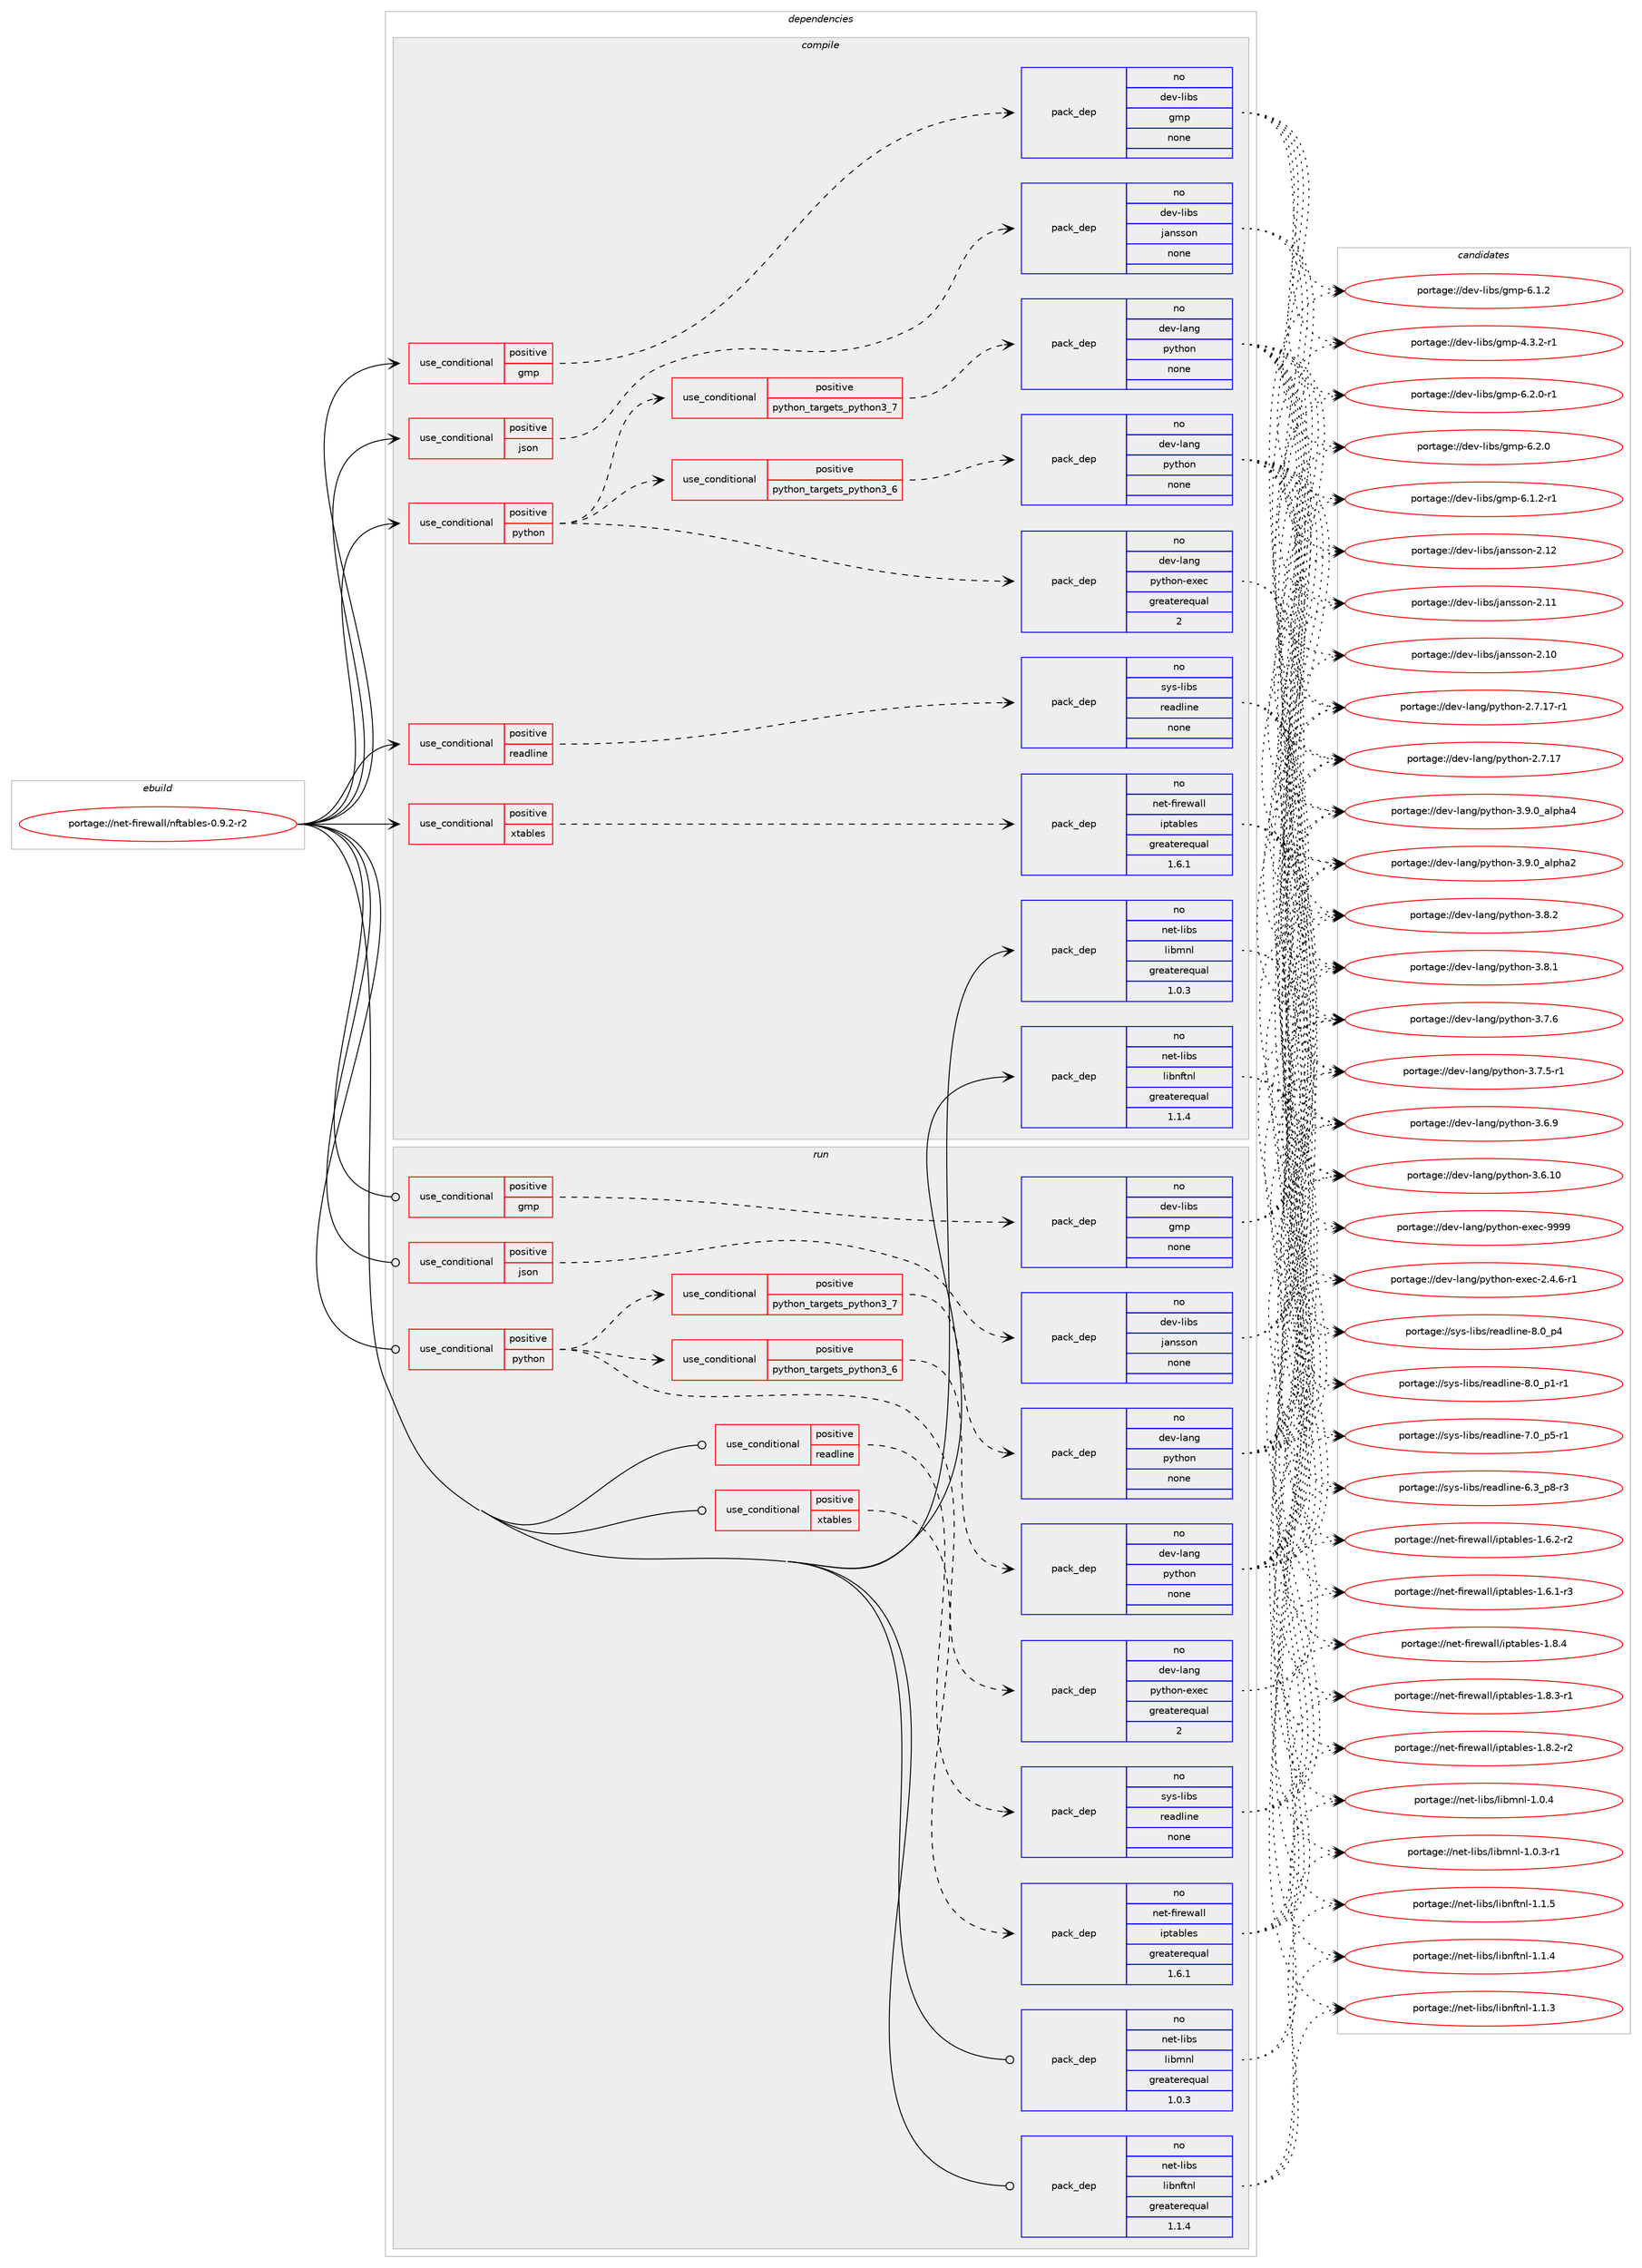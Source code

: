 digraph prolog {

# *************
# Graph options
# *************

newrank=true;
concentrate=true;
compound=true;
graph [rankdir=LR,fontname=Helvetica,fontsize=10,ranksep=1.5];#, ranksep=2.5, nodesep=0.2];
edge  [arrowhead=vee];
node  [fontname=Helvetica,fontsize=10];

# **********
# The ebuild
# **********

subgraph cluster_leftcol {
color=gray;
rank=same;
label=<<i>ebuild</i>>;
id [label="portage://net-firewall/nftables-0.9.2-r2", color=red, width=4, href="../net-firewall/nftables-0.9.2-r2.svg"];
}

# ****************
# The dependencies
# ****************

subgraph cluster_midcol {
color=gray;
label=<<i>dependencies</i>>;
subgraph cluster_compile {
fillcolor="#eeeeee";
style=filled;
label=<<i>compile</i>>;
subgraph cond18877 {
dependency87410 [label=<<TABLE BORDER="0" CELLBORDER="1" CELLSPACING="0" CELLPADDING="4"><TR><TD ROWSPAN="3" CELLPADDING="10">use_conditional</TD></TR><TR><TD>positive</TD></TR><TR><TD>gmp</TD></TR></TABLE>>, shape=none, color=red];
subgraph pack66889 {
dependency87411 [label=<<TABLE BORDER="0" CELLBORDER="1" CELLSPACING="0" CELLPADDING="4" WIDTH="220"><TR><TD ROWSPAN="6" CELLPADDING="30">pack_dep</TD></TR><TR><TD WIDTH="110">no</TD></TR><TR><TD>dev-libs</TD></TR><TR><TD>gmp</TD></TR><TR><TD>none</TD></TR><TR><TD></TD></TR></TABLE>>, shape=none, color=blue];
}
dependency87410:e -> dependency87411:w [weight=20,style="dashed",arrowhead="vee"];
}
id:e -> dependency87410:w [weight=20,style="solid",arrowhead="vee"];
subgraph cond18878 {
dependency87412 [label=<<TABLE BORDER="0" CELLBORDER="1" CELLSPACING="0" CELLPADDING="4"><TR><TD ROWSPAN="3" CELLPADDING="10">use_conditional</TD></TR><TR><TD>positive</TD></TR><TR><TD>json</TD></TR></TABLE>>, shape=none, color=red];
subgraph pack66890 {
dependency87413 [label=<<TABLE BORDER="0" CELLBORDER="1" CELLSPACING="0" CELLPADDING="4" WIDTH="220"><TR><TD ROWSPAN="6" CELLPADDING="30">pack_dep</TD></TR><TR><TD WIDTH="110">no</TD></TR><TR><TD>dev-libs</TD></TR><TR><TD>jansson</TD></TR><TR><TD>none</TD></TR><TR><TD></TD></TR></TABLE>>, shape=none, color=blue];
}
dependency87412:e -> dependency87413:w [weight=20,style="dashed",arrowhead="vee"];
}
id:e -> dependency87412:w [weight=20,style="solid",arrowhead="vee"];
subgraph cond18879 {
dependency87414 [label=<<TABLE BORDER="0" CELLBORDER="1" CELLSPACING="0" CELLPADDING="4"><TR><TD ROWSPAN="3" CELLPADDING="10">use_conditional</TD></TR><TR><TD>positive</TD></TR><TR><TD>python</TD></TR></TABLE>>, shape=none, color=red];
subgraph cond18880 {
dependency87415 [label=<<TABLE BORDER="0" CELLBORDER="1" CELLSPACING="0" CELLPADDING="4"><TR><TD ROWSPAN="3" CELLPADDING="10">use_conditional</TD></TR><TR><TD>positive</TD></TR><TR><TD>python_targets_python3_6</TD></TR></TABLE>>, shape=none, color=red];
subgraph pack66891 {
dependency87416 [label=<<TABLE BORDER="0" CELLBORDER="1" CELLSPACING="0" CELLPADDING="4" WIDTH="220"><TR><TD ROWSPAN="6" CELLPADDING="30">pack_dep</TD></TR><TR><TD WIDTH="110">no</TD></TR><TR><TD>dev-lang</TD></TR><TR><TD>python</TD></TR><TR><TD>none</TD></TR><TR><TD></TD></TR></TABLE>>, shape=none, color=blue];
}
dependency87415:e -> dependency87416:w [weight=20,style="dashed",arrowhead="vee"];
}
dependency87414:e -> dependency87415:w [weight=20,style="dashed",arrowhead="vee"];
subgraph cond18881 {
dependency87417 [label=<<TABLE BORDER="0" CELLBORDER="1" CELLSPACING="0" CELLPADDING="4"><TR><TD ROWSPAN="3" CELLPADDING="10">use_conditional</TD></TR><TR><TD>positive</TD></TR><TR><TD>python_targets_python3_7</TD></TR></TABLE>>, shape=none, color=red];
subgraph pack66892 {
dependency87418 [label=<<TABLE BORDER="0" CELLBORDER="1" CELLSPACING="0" CELLPADDING="4" WIDTH="220"><TR><TD ROWSPAN="6" CELLPADDING="30">pack_dep</TD></TR><TR><TD WIDTH="110">no</TD></TR><TR><TD>dev-lang</TD></TR><TR><TD>python</TD></TR><TR><TD>none</TD></TR><TR><TD></TD></TR></TABLE>>, shape=none, color=blue];
}
dependency87417:e -> dependency87418:w [weight=20,style="dashed",arrowhead="vee"];
}
dependency87414:e -> dependency87417:w [weight=20,style="dashed",arrowhead="vee"];
subgraph pack66893 {
dependency87419 [label=<<TABLE BORDER="0" CELLBORDER="1" CELLSPACING="0" CELLPADDING="4" WIDTH="220"><TR><TD ROWSPAN="6" CELLPADDING="30">pack_dep</TD></TR><TR><TD WIDTH="110">no</TD></TR><TR><TD>dev-lang</TD></TR><TR><TD>python-exec</TD></TR><TR><TD>greaterequal</TD></TR><TR><TD>2</TD></TR></TABLE>>, shape=none, color=blue];
}
dependency87414:e -> dependency87419:w [weight=20,style="dashed",arrowhead="vee"];
}
id:e -> dependency87414:w [weight=20,style="solid",arrowhead="vee"];
subgraph cond18882 {
dependency87420 [label=<<TABLE BORDER="0" CELLBORDER="1" CELLSPACING="0" CELLPADDING="4"><TR><TD ROWSPAN="3" CELLPADDING="10">use_conditional</TD></TR><TR><TD>positive</TD></TR><TR><TD>readline</TD></TR></TABLE>>, shape=none, color=red];
subgraph pack66894 {
dependency87421 [label=<<TABLE BORDER="0" CELLBORDER="1" CELLSPACING="0" CELLPADDING="4" WIDTH="220"><TR><TD ROWSPAN="6" CELLPADDING="30">pack_dep</TD></TR><TR><TD WIDTH="110">no</TD></TR><TR><TD>sys-libs</TD></TR><TR><TD>readline</TD></TR><TR><TD>none</TD></TR><TR><TD></TD></TR></TABLE>>, shape=none, color=blue];
}
dependency87420:e -> dependency87421:w [weight=20,style="dashed",arrowhead="vee"];
}
id:e -> dependency87420:w [weight=20,style="solid",arrowhead="vee"];
subgraph cond18883 {
dependency87422 [label=<<TABLE BORDER="0" CELLBORDER="1" CELLSPACING="0" CELLPADDING="4"><TR><TD ROWSPAN="3" CELLPADDING="10">use_conditional</TD></TR><TR><TD>positive</TD></TR><TR><TD>xtables</TD></TR></TABLE>>, shape=none, color=red];
subgraph pack66895 {
dependency87423 [label=<<TABLE BORDER="0" CELLBORDER="1" CELLSPACING="0" CELLPADDING="4" WIDTH="220"><TR><TD ROWSPAN="6" CELLPADDING="30">pack_dep</TD></TR><TR><TD WIDTH="110">no</TD></TR><TR><TD>net-firewall</TD></TR><TR><TD>iptables</TD></TR><TR><TD>greaterequal</TD></TR><TR><TD>1.6.1</TD></TR></TABLE>>, shape=none, color=blue];
}
dependency87422:e -> dependency87423:w [weight=20,style="dashed",arrowhead="vee"];
}
id:e -> dependency87422:w [weight=20,style="solid",arrowhead="vee"];
subgraph pack66896 {
dependency87424 [label=<<TABLE BORDER="0" CELLBORDER="1" CELLSPACING="0" CELLPADDING="4" WIDTH="220"><TR><TD ROWSPAN="6" CELLPADDING="30">pack_dep</TD></TR><TR><TD WIDTH="110">no</TD></TR><TR><TD>net-libs</TD></TR><TR><TD>libmnl</TD></TR><TR><TD>greaterequal</TD></TR><TR><TD>1.0.3</TD></TR></TABLE>>, shape=none, color=blue];
}
id:e -> dependency87424:w [weight=20,style="solid",arrowhead="vee"];
subgraph pack66897 {
dependency87425 [label=<<TABLE BORDER="0" CELLBORDER="1" CELLSPACING="0" CELLPADDING="4" WIDTH="220"><TR><TD ROWSPAN="6" CELLPADDING="30">pack_dep</TD></TR><TR><TD WIDTH="110">no</TD></TR><TR><TD>net-libs</TD></TR><TR><TD>libnftnl</TD></TR><TR><TD>greaterequal</TD></TR><TR><TD>1.1.4</TD></TR></TABLE>>, shape=none, color=blue];
}
id:e -> dependency87425:w [weight=20,style="solid",arrowhead="vee"];
}
subgraph cluster_compileandrun {
fillcolor="#eeeeee";
style=filled;
label=<<i>compile and run</i>>;
}
subgraph cluster_run {
fillcolor="#eeeeee";
style=filled;
label=<<i>run</i>>;
subgraph cond18884 {
dependency87426 [label=<<TABLE BORDER="0" CELLBORDER="1" CELLSPACING="0" CELLPADDING="4"><TR><TD ROWSPAN="3" CELLPADDING="10">use_conditional</TD></TR><TR><TD>positive</TD></TR><TR><TD>gmp</TD></TR></TABLE>>, shape=none, color=red];
subgraph pack66898 {
dependency87427 [label=<<TABLE BORDER="0" CELLBORDER="1" CELLSPACING="0" CELLPADDING="4" WIDTH="220"><TR><TD ROWSPAN="6" CELLPADDING="30">pack_dep</TD></TR><TR><TD WIDTH="110">no</TD></TR><TR><TD>dev-libs</TD></TR><TR><TD>gmp</TD></TR><TR><TD>none</TD></TR><TR><TD></TD></TR></TABLE>>, shape=none, color=blue];
}
dependency87426:e -> dependency87427:w [weight=20,style="dashed",arrowhead="vee"];
}
id:e -> dependency87426:w [weight=20,style="solid",arrowhead="odot"];
subgraph cond18885 {
dependency87428 [label=<<TABLE BORDER="0" CELLBORDER="1" CELLSPACING="0" CELLPADDING="4"><TR><TD ROWSPAN="3" CELLPADDING="10">use_conditional</TD></TR><TR><TD>positive</TD></TR><TR><TD>json</TD></TR></TABLE>>, shape=none, color=red];
subgraph pack66899 {
dependency87429 [label=<<TABLE BORDER="0" CELLBORDER="1" CELLSPACING="0" CELLPADDING="4" WIDTH="220"><TR><TD ROWSPAN="6" CELLPADDING="30">pack_dep</TD></TR><TR><TD WIDTH="110">no</TD></TR><TR><TD>dev-libs</TD></TR><TR><TD>jansson</TD></TR><TR><TD>none</TD></TR><TR><TD></TD></TR></TABLE>>, shape=none, color=blue];
}
dependency87428:e -> dependency87429:w [weight=20,style="dashed",arrowhead="vee"];
}
id:e -> dependency87428:w [weight=20,style="solid",arrowhead="odot"];
subgraph cond18886 {
dependency87430 [label=<<TABLE BORDER="0" CELLBORDER="1" CELLSPACING="0" CELLPADDING="4"><TR><TD ROWSPAN="3" CELLPADDING="10">use_conditional</TD></TR><TR><TD>positive</TD></TR><TR><TD>python</TD></TR></TABLE>>, shape=none, color=red];
subgraph cond18887 {
dependency87431 [label=<<TABLE BORDER="0" CELLBORDER="1" CELLSPACING="0" CELLPADDING="4"><TR><TD ROWSPAN="3" CELLPADDING="10">use_conditional</TD></TR><TR><TD>positive</TD></TR><TR><TD>python_targets_python3_6</TD></TR></TABLE>>, shape=none, color=red];
subgraph pack66900 {
dependency87432 [label=<<TABLE BORDER="0" CELLBORDER="1" CELLSPACING="0" CELLPADDING="4" WIDTH="220"><TR><TD ROWSPAN="6" CELLPADDING="30">pack_dep</TD></TR><TR><TD WIDTH="110">no</TD></TR><TR><TD>dev-lang</TD></TR><TR><TD>python</TD></TR><TR><TD>none</TD></TR><TR><TD></TD></TR></TABLE>>, shape=none, color=blue];
}
dependency87431:e -> dependency87432:w [weight=20,style="dashed",arrowhead="vee"];
}
dependency87430:e -> dependency87431:w [weight=20,style="dashed",arrowhead="vee"];
subgraph cond18888 {
dependency87433 [label=<<TABLE BORDER="0" CELLBORDER="1" CELLSPACING="0" CELLPADDING="4"><TR><TD ROWSPAN="3" CELLPADDING="10">use_conditional</TD></TR><TR><TD>positive</TD></TR><TR><TD>python_targets_python3_7</TD></TR></TABLE>>, shape=none, color=red];
subgraph pack66901 {
dependency87434 [label=<<TABLE BORDER="0" CELLBORDER="1" CELLSPACING="0" CELLPADDING="4" WIDTH="220"><TR><TD ROWSPAN="6" CELLPADDING="30">pack_dep</TD></TR><TR><TD WIDTH="110">no</TD></TR><TR><TD>dev-lang</TD></TR><TR><TD>python</TD></TR><TR><TD>none</TD></TR><TR><TD></TD></TR></TABLE>>, shape=none, color=blue];
}
dependency87433:e -> dependency87434:w [weight=20,style="dashed",arrowhead="vee"];
}
dependency87430:e -> dependency87433:w [weight=20,style="dashed",arrowhead="vee"];
subgraph pack66902 {
dependency87435 [label=<<TABLE BORDER="0" CELLBORDER="1" CELLSPACING="0" CELLPADDING="4" WIDTH="220"><TR><TD ROWSPAN="6" CELLPADDING="30">pack_dep</TD></TR><TR><TD WIDTH="110">no</TD></TR><TR><TD>dev-lang</TD></TR><TR><TD>python-exec</TD></TR><TR><TD>greaterequal</TD></TR><TR><TD>2</TD></TR></TABLE>>, shape=none, color=blue];
}
dependency87430:e -> dependency87435:w [weight=20,style="dashed",arrowhead="vee"];
}
id:e -> dependency87430:w [weight=20,style="solid",arrowhead="odot"];
subgraph cond18889 {
dependency87436 [label=<<TABLE BORDER="0" CELLBORDER="1" CELLSPACING="0" CELLPADDING="4"><TR><TD ROWSPAN="3" CELLPADDING="10">use_conditional</TD></TR><TR><TD>positive</TD></TR><TR><TD>readline</TD></TR></TABLE>>, shape=none, color=red];
subgraph pack66903 {
dependency87437 [label=<<TABLE BORDER="0" CELLBORDER="1" CELLSPACING="0" CELLPADDING="4" WIDTH="220"><TR><TD ROWSPAN="6" CELLPADDING="30">pack_dep</TD></TR><TR><TD WIDTH="110">no</TD></TR><TR><TD>sys-libs</TD></TR><TR><TD>readline</TD></TR><TR><TD>none</TD></TR><TR><TD></TD></TR></TABLE>>, shape=none, color=blue];
}
dependency87436:e -> dependency87437:w [weight=20,style="dashed",arrowhead="vee"];
}
id:e -> dependency87436:w [weight=20,style="solid",arrowhead="odot"];
subgraph cond18890 {
dependency87438 [label=<<TABLE BORDER="0" CELLBORDER="1" CELLSPACING="0" CELLPADDING="4"><TR><TD ROWSPAN="3" CELLPADDING="10">use_conditional</TD></TR><TR><TD>positive</TD></TR><TR><TD>xtables</TD></TR></TABLE>>, shape=none, color=red];
subgraph pack66904 {
dependency87439 [label=<<TABLE BORDER="0" CELLBORDER="1" CELLSPACING="0" CELLPADDING="4" WIDTH="220"><TR><TD ROWSPAN="6" CELLPADDING="30">pack_dep</TD></TR><TR><TD WIDTH="110">no</TD></TR><TR><TD>net-firewall</TD></TR><TR><TD>iptables</TD></TR><TR><TD>greaterequal</TD></TR><TR><TD>1.6.1</TD></TR></TABLE>>, shape=none, color=blue];
}
dependency87438:e -> dependency87439:w [weight=20,style="dashed",arrowhead="vee"];
}
id:e -> dependency87438:w [weight=20,style="solid",arrowhead="odot"];
subgraph pack66905 {
dependency87440 [label=<<TABLE BORDER="0" CELLBORDER="1" CELLSPACING="0" CELLPADDING="4" WIDTH="220"><TR><TD ROWSPAN="6" CELLPADDING="30">pack_dep</TD></TR><TR><TD WIDTH="110">no</TD></TR><TR><TD>net-libs</TD></TR><TR><TD>libmnl</TD></TR><TR><TD>greaterequal</TD></TR><TR><TD>1.0.3</TD></TR></TABLE>>, shape=none, color=blue];
}
id:e -> dependency87440:w [weight=20,style="solid",arrowhead="odot"];
subgraph pack66906 {
dependency87441 [label=<<TABLE BORDER="0" CELLBORDER="1" CELLSPACING="0" CELLPADDING="4" WIDTH="220"><TR><TD ROWSPAN="6" CELLPADDING="30">pack_dep</TD></TR><TR><TD WIDTH="110">no</TD></TR><TR><TD>net-libs</TD></TR><TR><TD>libnftnl</TD></TR><TR><TD>greaterequal</TD></TR><TR><TD>1.1.4</TD></TR></TABLE>>, shape=none, color=blue];
}
id:e -> dependency87441:w [weight=20,style="solid",arrowhead="odot"];
}
}

# **************
# The candidates
# **************

subgraph cluster_choices {
rank=same;
color=gray;
label=<<i>candidates</i>>;

subgraph choice66889 {
color=black;
nodesep=1;
choice1001011184510810598115471031091124554465046484511449 [label="portage://dev-libs/gmp-6.2.0-r1", color=red, width=4,href="../dev-libs/gmp-6.2.0-r1.svg"];
choice100101118451081059811547103109112455446504648 [label="portage://dev-libs/gmp-6.2.0", color=red, width=4,href="../dev-libs/gmp-6.2.0.svg"];
choice1001011184510810598115471031091124554464946504511449 [label="portage://dev-libs/gmp-6.1.2-r1", color=red, width=4,href="../dev-libs/gmp-6.1.2-r1.svg"];
choice100101118451081059811547103109112455446494650 [label="portage://dev-libs/gmp-6.1.2", color=red, width=4,href="../dev-libs/gmp-6.1.2.svg"];
choice1001011184510810598115471031091124552465146504511449 [label="portage://dev-libs/gmp-4.3.2-r1", color=red, width=4,href="../dev-libs/gmp-4.3.2-r1.svg"];
dependency87411:e -> choice1001011184510810598115471031091124554465046484511449:w [style=dotted,weight="100"];
dependency87411:e -> choice100101118451081059811547103109112455446504648:w [style=dotted,weight="100"];
dependency87411:e -> choice1001011184510810598115471031091124554464946504511449:w [style=dotted,weight="100"];
dependency87411:e -> choice100101118451081059811547103109112455446494650:w [style=dotted,weight="100"];
dependency87411:e -> choice1001011184510810598115471031091124552465146504511449:w [style=dotted,weight="100"];
}
subgraph choice66890 {
color=black;
nodesep=1;
choice100101118451081059811547106971101151151111104550464950 [label="portage://dev-libs/jansson-2.12", color=red, width=4,href="../dev-libs/jansson-2.12.svg"];
choice100101118451081059811547106971101151151111104550464949 [label="portage://dev-libs/jansson-2.11", color=red, width=4,href="../dev-libs/jansson-2.11.svg"];
choice100101118451081059811547106971101151151111104550464948 [label="portage://dev-libs/jansson-2.10", color=red, width=4,href="../dev-libs/jansson-2.10.svg"];
dependency87413:e -> choice100101118451081059811547106971101151151111104550464950:w [style=dotted,weight="100"];
dependency87413:e -> choice100101118451081059811547106971101151151111104550464949:w [style=dotted,weight="100"];
dependency87413:e -> choice100101118451081059811547106971101151151111104550464948:w [style=dotted,weight="100"];
}
subgraph choice66891 {
color=black;
nodesep=1;
choice10010111845108971101034711212111610411111045514657464895971081121049752 [label="portage://dev-lang/python-3.9.0_alpha4", color=red, width=4,href="../dev-lang/python-3.9.0_alpha4.svg"];
choice10010111845108971101034711212111610411111045514657464895971081121049750 [label="portage://dev-lang/python-3.9.0_alpha2", color=red, width=4,href="../dev-lang/python-3.9.0_alpha2.svg"];
choice100101118451089711010347112121116104111110455146564650 [label="portage://dev-lang/python-3.8.2", color=red, width=4,href="../dev-lang/python-3.8.2.svg"];
choice100101118451089711010347112121116104111110455146564649 [label="portage://dev-lang/python-3.8.1", color=red, width=4,href="../dev-lang/python-3.8.1.svg"];
choice100101118451089711010347112121116104111110455146554654 [label="portage://dev-lang/python-3.7.6", color=red, width=4,href="../dev-lang/python-3.7.6.svg"];
choice1001011184510897110103471121211161041111104551465546534511449 [label="portage://dev-lang/python-3.7.5-r1", color=red, width=4,href="../dev-lang/python-3.7.5-r1.svg"];
choice100101118451089711010347112121116104111110455146544657 [label="portage://dev-lang/python-3.6.9", color=red, width=4,href="../dev-lang/python-3.6.9.svg"];
choice10010111845108971101034711212111610411111045514654464948 [label="portage://dev-lang/python-3.6.10", color=red, width=4,href="../dev-lang/python-3.6.10.svg"];
choice100101118451089711010347112121116104111110455046554649554511449 [label="portage://dev-lang/python-2.7.17-r1", color=red, width=4,href="../dev-lang/python-2.7.17-r1.svg"];
choice10010111845108971101034711212111610411111045504655464955 [label="portage://dev-lang/python-2.7.17", color=red, width=4,href="../dev-lang/python-2.7.17.svg"];
dependency87416:e -> choice10010111845108971101034711212111610411111045514657464895971081121049752:w [style=dotted,weight="100"];
dependency87416:e -> choice10010111845108971101034711212111610411111045514657464895971081121049750:w [style=dotted,weight="100"];
dependency87416:e -> choice100101118451089711010347112121116104111110455146564650:w [style=dotted,weight="100"];
dependency87416:e -> choice100101118451089711010347112121116104111110455146564649:w [style=dotted,weight="100"];
dependency87416:e -> choice100101118451089711010347112121116104111110455146554654:w [style=dotted,weight="100"];
dependency87416:e -> choice1001011184510897110103471121211161041111104551465546534511449:w [style=dotted,weight="100"];
dependency87416:e -> choice100101118451089711010347112121116104111110455146544657:w [style=dotted,weight="100"];
dependency87416:e -> choice10010111845108971101034711212111610411111045514654464948:w [style=dotted,weight="100"];
dependency87416:e -> choice100101118451089711010347112121116104111110455046554649554511449:w [style=dotted,weight="100"];
dependency87416:e -> choice10010111845108971101034711212111610411111045504655464955:w [style=dotted,weight="100"];
}
subgraph choice66892 {
color=black;
nodesep=1;
choice10010111845108971101034711212111610411111045514657464895971081121049752 [label="portage://dev-lang/python-3.9.0_alpha4", color=red, width=4,href="../dev-lang/python-3.9.0_alpha4.svg"];
choice10010111845108971101034711212111610411111045514657464895971081121049750 [label="portage://dev-lang/python-3.9.0_alpha2", color=red, width=4,href="../dev-lang/python-3.9.0_alpha2.svg"];
choice100101118451089711010347112121116104111110455146564650 [label="portage://dev-lang/python-3.8.2", color=red, width=4,href="../dev-lang/python-3.8.2.svg"];
choice100101118451089711010347112121116104111110455146564649 [label="portage://dev-lang/python-3.8.1", color=red, width=4,href="../dev-lang/python-3.8.1.svg"];
choice100101118451089711010347112121116104111110455146554654 [label="portage://dev-lang/python-3.7.6", color=red, width=4,href="../dev-lang/python-3.7.6.svg"];
choice1001011184510897110103471121211161041111104551465546534511449 [label="portage://dev-lang/python-3.7.5-r1", color=red, width=4,href="../dev-lang/python-3.7.5-r1.svg"];
choice100101118451089711010347112121116104111110455146544657 [label="portage://dev-lang/python-3.6.9", color=red, width=4,href="../dev-lang/python-3.6.9.svg"];
choice10010111845108971101034711212111610411111045514654464948 [label="portage://dev-lang/python-3.6.10", color=red, width=4,href="../dev-lang/python-3.6.10.svg"];
choice100101118451089711010347112121116104111110455046554649554511449 [label="portage://dev-lang/python-2.7.17-r1", color=red, width=4,href="../dev-lang/python-2.7.17-r1.svg"];
choice10010111845108971101034711212111610411111045504655464955 [label="portage://dev-lang/python-2.7.17", color=red, width=4,href="../dev-lang/python-2.7.17.svg"];
dependency87418:e -> choice10010111845108971101034711212111610411111045514657464895971081121049752:w [style=dotted,weight="100"];
dependency87418:e -> choice10010111845108971101034711212111610411111045514657464895971081121049750:w [style=dotted,weight="100"];
dependency87418:e -> choice100101118451089711010347112121116104111110455146564650:w [style=dotted,weight="100"];
dependency87418:e -> choice100101118451089711010347112121116104111110455146564649:w [style=dotted,weight="100"];
dependency87418:e -> choice100101118451089711010347112121116104111110455146554654:w [style=dotted,weight="100"];
dependency87418:e -> choice1001011184510897110103471121211161041111104551465546534511449:w [style=dotted,weight="100"];
dependency87418:e -> choice100101118451089711010347112121116104111110455146544657:w [style=dotted,weight="100"];
dependency87418:e -> choice10010111845108971101034711212111610411111045514654464948:w [style=dotted,weight="100"];
dependency87418:e -> choice100101118451089711010347112121116104111110455046554649554511449:w [style=dotted,weight="100"];
dependency87418:e -> choice10010111845108971101034711212111610411111045504655464955:w [style=dotted,weight="100"];
}
subgraph choice66893 {
color=black;
nodesep=1;
choice10010111845108971101034711212111610411111045101120101994557575757 [label="portage://dev-lang/python-exec-9999", color=red, width=4,href="../dev-lang/python-exec-9999.svg"];
choice10010111845108971101034711212111610411111045101120101994550465246544511449 [label="portage://dev-lang/python-exec-2.4.6-r1", color=red, width=4,href="../dev-lang/python-exec-2.4.6-r1.svg"];
dependency87419:e -> choice10010111845108971101034711212111610411111045101120101994557575757:w [style=dotted,weight="100"];
dependency87419:e -> choice10010111845108971101034711212111610411111045101120101994550465246544511449:w [style=dotted,weight="100"];
}
subgraph choice66894 {
color=black;
nodesep=1;
choice11512111545108105981154711410197100108105110101455646489511252 [label="portage://sys-libs/readline-8.0_p4", color=red, width=4,href="../sys-libs/readline-8.0_p4.svg"];
choice115121115451081059811547114101971001081051101014556464895112494511449 [label="portage://sys-libs/readline-8.0_p1-r1", color=red, width=4,href="../sys-libs/readline-8.0_p1-r1.svg"];
choice115121115451081059811547114101971001081051101014555464895112534511449 [label="portage://sys-libs/readline-7.0_p5-r1", color=red, width=4,href="../sys-libs/readline-7.0_p5-r1.svg"];
choice115121115451081059811547114101971001081051101014554465195112564511451 [label="portage://sys-libs/readline-6.3_p8-r3", color=red, width=4,href="../sys-libs/readline-6.3_p8-r3.svg"];
dependency87421:e -> choice11512111545108105981154711410197100108105110101455646489511252:w [style=dotted,weight="100"];
dependency87421:e -> choice115121115451081059811547114101971001081051101014556464895112494511449:w [style=dotted,weight="100"];
dependency87421:e -> choice115121115451081059811547114101971001081051101014555464895112534511449:w [style=dotted,weight="100"];
dependency87421:e -> choice115121115451081059811547114101971001081051101014554465195112564511451:w [style=dotted,weight="100"];
}
subgraph choice66895 {
color=black;
nodesep=1;
choice1101011164510210511410111997108108471051121169798108101115454946564652 [label="portage://net-firewall/iptables-1.8.4", color=red, width=4,href="../net-firewall/iptables-1.8.4.svg"];
choice11010111645102105114101119971081084710511211697981081011154549465646514511449 [label="portage://net-firewall/iptables-1.8.3-r1", color=red, width=4,href="../net-firewall/iptables-1.8.3-r1.svg"];
choice11010111645102105114101119971081084710511211697981081011154549465646504511450 [label="portage://net-firewall/iptables-1.8.2-r2", color=red, width=4,href="../net-firewall/iptables-1.8.2-r2.svg"];
choice11010111645102105114101119971081084710511211697981081011154549465446504511450 [label="portage://net-firewall/iptables-1.6.2-r2", color=red, width=4,href="../net-firewall/iptables-1.6.2-r2.svg"];
choice11010111645102105114101119971081084710511211697981081011154549465446494511451 [label="portage://net-firewall/iptables-1.6.1-r3", color=red, width=4,href="../net-firewall/iptables-1.6.1-r3.svg"];
dependency87423:e -> choice1101011164510210511410111997108108471051121169798108101115454946564652:w [style=dotted,weight="100"];
dependency87423:e -> choice11010111645102105114101119971081084710511211697981081011154549465646514511449:w [style=dotted,weight="100"];
dependency87423:e -> choice11010111645102105114101119971081084710511211697981081011154549465646504511450:w [style=dotted,weight="100"];
dependency87423:e -> choice11010111645102105114101119971081084710511211697981081011154549465446504511450:w [style=dotted,weight="100"];
dependency87423:e -> choice11010111645102105114101119971081084710511211697981081011154549465446494511451:w [style=dotted,weight="100"];
}
subgraph choice66896 {
color=black;
nodesep=1;
choice11010111645108105981154710810598109110108454946484652 [label="portage://net-libs/libmnl-1.0.4", color=red, width=4,href="../net-libs/libmnl-1.0.4.svg"];
choice110101116451081059811547108105981091101084549464846514511449 [label="portage://net-libs/libmnl-1.0.3-r1", color=red, width=4,href="../net-libs/libmnl-1.0.3-r1.svg"];
dependency87424:e -> choice11010111645108105981154710810598109110108454946484652:w [style=dotted,weight="100"];
dependency87424:e -> choice110101116451081059811547108105981091101084549464846514511449:w [style=dotted,weight="100"];
}
subgraph choice66897 {
color=black;
nodesep=1;
choice11010111645108105981154710810598110102116110108454946494653 [label="portage://net-libs/libnftnl-1.1.5", color=red, width=4,href="../net-libs/libnftnl-1.1.5.svg"];
choice11010111645108105981154710810598110102116110108454946494652 [label="portage://net-libs/libnftnl-1.1.4", color=red, width=4,href="../net-libs/libnftnl-1.1.4.svg"];
choice11010111645108105981154710810598110102116110108454946494651 [label="portage://net-libs/libnftnl-1.1.3", color=red, width=4,href="../net-libs/libnftnl-1.1.3.svg"];
dependency87425:e -> choice11010111645108105981154710810598110102116110108454946494653:w [style=dotted,weight="100"];
dependency87425:e -> choice11010111645108105981154710810598110102116110108454946494652:w [style=dotted,weight="100"];
dependency87425:e -> choice11010111645108105981154710810598110102116110108454946494651:w [style=dotted,weight="100"];
}
subgraph choice66898 {
color=black;
nodesep=1;
choice1001011184510810598115471031091124554465046484511449 [label="portage://dev-libs/gmp-6.2.0-r1", color=red, width=4,href="../dev-libs/gmp-6.2.0-r1.svg"];
choice100101118451081059811547103109112455446504648 [label="portage://dev-libs/gmp-6.2.0", color=red, width=4,href="../dev-libs/gmp-6.2.0.svg"];
choice1001011184510810598115471031091124554464946504511449 [label="portage://dev-libs/gmp-6.1.2-r1", color=red, width=4,href="../dev-libs/gmp-6.1.2-r1.svg"];
choice100101118451081059811547103109112455446494650 [label="portage://dev-libs/gmp-6.1.2", color=red, width=4,href="../dev-libs/gmp-6.1.2.svg"];
choice1001011184510810598115471031091124552465146504511449 [label="portage://dev-libs/gmp-4.3.2-r1", color=red, width=4,href="../dev-libs/gmp-4.3.2-r1.svg"];
dependency87427:e -> choice1001011184510810598115471031091124554465046484511449:w [style=dotted,weight="100"];
dependency87427:e -> choice100101118451081059811547103109112455446504648:w [style=dotted,weight="100"];
dependency87427:e -> choice1001011184510810598115471031091124554464946504511449:w [style=dotted,weight="100"];
dependency87427:e -> choice100101118451081059811547103109112455446494650:w [style=dotted,weight="100"];
dependency87427:e -> choice1001011184510810598115471031091124552465146504511449:w [style=dotted,weight="100"];
}
subgraph choice66899 {
color=black;
nodesep=1;
choice100101118451081059811547106971101151151111104550464950 [label="portage://dev-libs/jansson-2.12", color=red, width=4,href="../dev-libs/jansson-2.12.svg"];
choice100101118451081059811547106971101151151111104550464949 [label="portage://dev-libs/jansson-2.11", color=red, width=4,href="../dev-libs/jansson-2.11.svg"];
choice100101118451081059811547106971101151151111104550464948 [label="portage://dev-libs/jansson-2.10", color=red, width=4,href="../dev-libs/jansson-2.10.svg"];
dependency87429:e -> choice100101118451081059811547106971101151151111104550464950:w [style=dotted,weight="100"];
dependency87429:e -> choice100101118451081059811547106971101151151111104550464949:w [style=dotted,weight="100"];
dependency87429:e -> choice100101118451081059811547106971101151151111104550464948:w [style=dotted,weight="100"];
}
subgraph choice66900 {
color=black;
nodesep=1;
choice10010111845108971101034711212111610411111045514657464895971081121049752 [label="portage://dev-lang/python-3.9.0_alpha4", color=red, width=4,href="../dev-lang/python-3.9.0_alpha4.svg"];
choice10010111845108971101034711212111610411111045514657464895971081121049750 [label="portage://dev-lang/python-3.9.0_alpha2", color=red, width=4,href="../dev-lang/python-3.9.0_alpha2.svg"];
choice100101118451089711010347112121116104111110455146564650 [label="portage://dev-lang/python-3.8.2", color=red, width=4,href="../dev-lang/python-3.8.2.svg"];
choice100101118451089711010347112121116104111110455146564649 [label="portage://dev-lang/python-3.8.1", color=red, width=4,href="../dev-lang/python-3.8.1.svg"];
choice100101118451089711010347112121116104111110455146554654 [label="portage://dev-lang/python-3.7.6", color=red, width=4,href="../dev-lang/python-3.7.6.svg"];
choice1001011184510897110103471121211161041111104551465546534511449 [label="portage://dev-lang/python-3.7.5-r1", color=red, width=4,href="../dev-lang/python-3.7.5-r1.svg"];
choice100101118451089711010347112121116104111110455146544657 [label="portage://dev-lang/python-3.6.9", color=red, width=4,href="../dev-lang/python-3.6.9.svg"];
choice10010111845108971101034711212111610411111045514654464948 [label="portage://dev-lang/python-3.6.10", color=red, width=4,href="../dev-lang/python-3.6.10.svg"];
choice100101118451089711010347112121116104111110455046554649554511449 [label="portage://dev-lang/python-2.7.17-r1", color=red, width=4,href="../dev-lang/python-2.7.17-r1.svg"];
choice10010111845108971101034711212111610411111045504655464955 [label="portage://dev-lang/python-2.7.17", color=red, width=4,href="../dev-lang/python-2.7.17.svg"];
dependency87432:e -> choice10010111845108971101034711212111610411111045514657464895971081121049752:w [style=dotted,weight="100"];
dependency87432:e -> choice10010111845108971101034711212111610411111045514657464895971081121049750:w [style=dotted,weight="100"];
dependency87432:e -> choice100101118451089711010347112121116104111110455146564650:w [style=dotted,weight="100"];
dependency87432:e -> choice100101118451089711010347112121116104111110455146564649:w [style=dotted,weight="100"];
dependency87432:e -> choice100101118451089711010347112121116104111110455146554654:w [style=dotted,weight="100"];
dependency87432:e -> choice1001011184510897110103471121211161041111104551465546534511449:w [style=dotted,weight="100"];
dependency87432:e -> choice100101118451089711010347112121116104111110455146544657:w [style=dotted,weight="100"];
dependency87432:e -> choice10010111845108971101034711212111610411111045514654464948:w [style=dotted,weight="100"];
dependency87432:e -> choice100101118451089711010347112121116104111110455046554649554511449:w [style=dotted,weight="100"];
dependency87432:e -> choice10010111845108971101034711212111610411111045504655464955:w [style=dotted,weight="100"];
}
subgraph choice66901 {
color=black;
nodesep=1;
choice10010111845108971101034711212111610411111045514657464895971081121049752 [label="portage://dev-lang/python-3.9.0_alpha4", color=red, width=4,href="../dev-lang/python-3.9.0_alpha4.svg"];
choice10010111845108971101034711212111610411111045514657464895971081121049750 [label="portage://dev-lang/python-3.9.0_alpha2", color=red, width=4,href="../dev-lang/python-3.9.0_alpha2.svg"];
choice100101118451089711010347112121116104111110455146564650 [label="portage://dev-lang/python-3.8.2", color=red, width=4,href="../dev-lang/python-3.8.2.svg"];
choice100101118451089711010347112121116104111110455146564649 [label="portage://dev-lang/python-3.8.1", color=red, width=4,href="../dev-lang/python-3.8.1.svg"];
choice100101118451089711010347112121116104111110455146554654 [label="portage://dev-lang/python-3.7.6", color=red, width=4,href="../dev-lang/python-3.7.6.svg"];
choice1001011184510897110103471121211161041111104551465546534511449 [label="portage://dev-lang/python-3.7.5-r1", color=red, width=4,href="../dev-lang/python-3.7.5-r1.svg"];
choice100101118451089711010347112121116104111110455146544657 [label="portage://dev-lang/python-3.6.9", color=red, width=4,href="../dev-lang/python-3.6.9.svg"];
choice10010111845108971101034711212111610411111045514654464948 [label="portage://dev-lang/python-3.6.10", color=red, width=4,href="../dev-lang/python-3.6.10.svg"];
choice100101118451089711010347112121116104111110455046554649554511449 [label="portage://dev-lang/python-2.7.17-r1", color=red, width=4,href="../dev-lang/python-2.7.17-r1.svg"];
choice10010111845108971101034711212111610411111045504655464955 [label="portage://dev-lang/python-2.7.17", color=red, width=4,href="../dev-lang/python-2.7.17.svg"];
dependency87434:e -> choice10010111845108971101034711212111610411111045514657464895971081121049752:w [style=dotted,weight="100"];
dependency87434:e -> choice10010111845108971101034711212111610411111045514657464895971081121049750:w [style=dotted,weight="100"];
dependency87434:e -> choice100101118451089711010347112121116104111110455146564650:w [style=dotted,weight="100"];
dependency87434:e -> choice100101118451089711010347112121116104111110455146564649:w [style=dotted,weight="100"];
dependency87434:e -> choice100101118451089711010347112121116104111110455146554654:w [style=dotted,weight="100"];
dependency87434:e -> choice1001011184510897110103471121211161041111104551465546534511449:w [style=dotted,weight="100"];
dependency87434:e -> choice100101118451089711010347112121116104111110455146544657:w [style=dotted,weight="100"];
dependency87434:e -> choice10010111845108971101034711212111610411111045514654464948:w [style=dotted,weight="100"];
dependency87434:e -> choice100101118451089711010347112121116104111110455046554649554511449:w [style=dotted,weight="100"];
dependency87434:e -> choice10010111845108971101034711212111610411111045504655464955:w [style=dotted,weight="100"];
}
subgraph choice66902 {
color=black;
nodesep=1;
choice10010111845108971101034711212111610411111045101120101994557575757 [label="portage://dev-lang/python-exec-9999", color=red, width=4,href="../dev-lang/python-exec-9999.svg"];
choice10010111845108971101034711212111610411111045101120101994550465246544511449 [label="portage://dev-lang/python-exec-2.4.6-r1", color=red, width=4,href="../dev-lang/python-exec-2.4.6-r1.svg"];
dependency87435:e -> choice10010111845108971101034711212111610411111045101120101994557575757:w [style=dotted,weight="100"];
dependency87435:e -> choice10010111845108971101034711212111610411111045101120101994550465246544511449:w [style=dotted,weight="100"];
}
subgraph choice66903 {
color=black;
nodesep=1;
choice11512111545108105981154711410197100108105110101455646489511252 [label="portage://sys-libs/readline-8.0_p4", color=red, width=4,href="../sys-libs/readline-8.0_p4.svg"];
choice115121115451081059811547114101971001081051101014556464895112494511449 [label="portage://sys-libs/readline-8.0_p1-r1", color=red, width=4,href="../sys-libs/readline-8.0_p1-r1.svg"];
choice115121115451081059811547114101971001081051101014555464895112534511449 [label="portage://sys-libs/readline-7.0_p5-r1", color=red, width=4,href="../sys-libs/readline-7.0_p5-r1.svg"];
choice115121115451081059811547114101971001081051101014554465195112564511451 [label="portage://sys-libs/readline-6.3_p8-r3", color=red, width=4,href="../sys-libs/readline-6.3_p8-r3.svg"];
dependency87437:e -> choice11512111545108105981154711410197100108105110101455646489511252:w [style=dotted,weight="100"];
dependency87437:e -> choice115121115451081059811547114101971001081051101014556464895112494511449:w [style=dotted,weight="100"];
dependency87437:e -> choice115121115451081059811547114101971001081051101014555464895112534511449:w [style=dotted,weight="100"];
dependency87437:e -> choice115121115451081059811547114101971001081051101014554465195112564511451:w [style=dotted,weight="100"];
}
subgraph choice66904 {
color=black;
nodesep=1;
choice1101011164510210511410111997108108471051121169798108101115454946564652 [label="portage://net-firewall/iptables-1.8.4", color=red, width=4,href="../net-firewall/iptables-1.8.4.svg"];
choice11010111645102105114101119971081084710511211697981081011154549465646514511449 [label="portage://net-firewall/iptables-1.8.3-r1", color=red, width=4,href="../net-firewall/iptables-1.8.3-r1.svg"];
choice11010111645102105114101119971081084710511211697981081011154549465646504511450 [label="portage://net-firewall/iptables-1.8.2-r2", color=red, width=4,href="../net-firewall/iptables-1.8.2-r2.svg"];
choice11010111645102105114101119971081084710511211697981081011154549465446504511450 [label="portage://net-firewall/iptables-1.6.2-r2", color=red, width=4,href="../net-firewall/iptables-1.6.2-r2.svg"];
choice11010111645102105114101119971081084710511211697981081011154549465446494511451 [label="portage://net-firewall/iptables-1.6.1-r3", color=red, width=4,href="../net-firewall/iptables-1.6.1-r3.svg"];
dependency87439:e -> choice1101011164510210511410111997108108471051121169798108101115454946564652:w [style=dotted,weight="100"];
dependency87439:e -> choice11010111645102105114101119971081084710511211697981081011154549465646514511449:w [style=dotted,weight="100"];
dependency87439:e -> choice11010111645102105114101119971081084710511211697981081011154549465646504511450:w [style=dotted,weight="100"];
dependency87439:e -> choice11010111645102105114101119971081084710511211697981081011154549465446504511450:w [style=dotted,weight="100"];
dependency87439:e -> choice11010111645102105114101119971081084710511211697981081011154549465446494511451:w [style=dotted,weight="100"];
}
subgraph choice66905 {
color=black;
nodesep=1;
choice11010111645108105981154710810598109110108454946484652 [label="portage://net-libs/libmnl-1.0.4", color=red, width=4,href="../net-libs/libmnl-1.0.4.svg"];
choice110101116451081059811547108105981091101084549464846514511449 [label="portage://net-libs/libmnl-1.0.3-r1", color=red, width=4,href="../net-libs/libmnl-1.0.3-r1.svg"];
dependency87440:e -> choice11010111645108105981154710810598109110108454946484652:w [style=dotted,weight="100"];
dependency87440:e -> choice110101116451081059811547108105981091101084549464846514511449:w [style=dotted,weight="100"];
}
subgraph choice66906 {
color=black;
nodesep=1;
choice11010111645108105981154710810598110102116110108454946494653 [label="portage://net-libs/libnftnl-1.1.5", color=red, width=4,href="../net-libs/libnftnl-1.1.5.svg"];
choice11010111645108105981154710810598110102116110108454946494652 [label="portage://net-libs/libnftnl-1.1.4", color=red, width=4,href="../net-libs/libnftnl-1.1.4.svg"];
choice11010111645108105981154710810598110102116110108454946494651 [label="portage://net-libs/libnftnl-1.1.3", color=red, width=4,href="../net-libs/libnftnl-1.1.3.svg"];
dependency87441:e -> choice11010111645108105981154710810598110102116110108454946494653:w [style=dotted,weight="100"];
dependency87441:e -> choice11010111645108105981154710810598110102116110108454946494652:w [style=dotted,weight="100"];
dependency87441:e -> choice11010111645108105981154710810598110102116110108454946494651:w [style=dotted,weight="100"];
}
}

}
